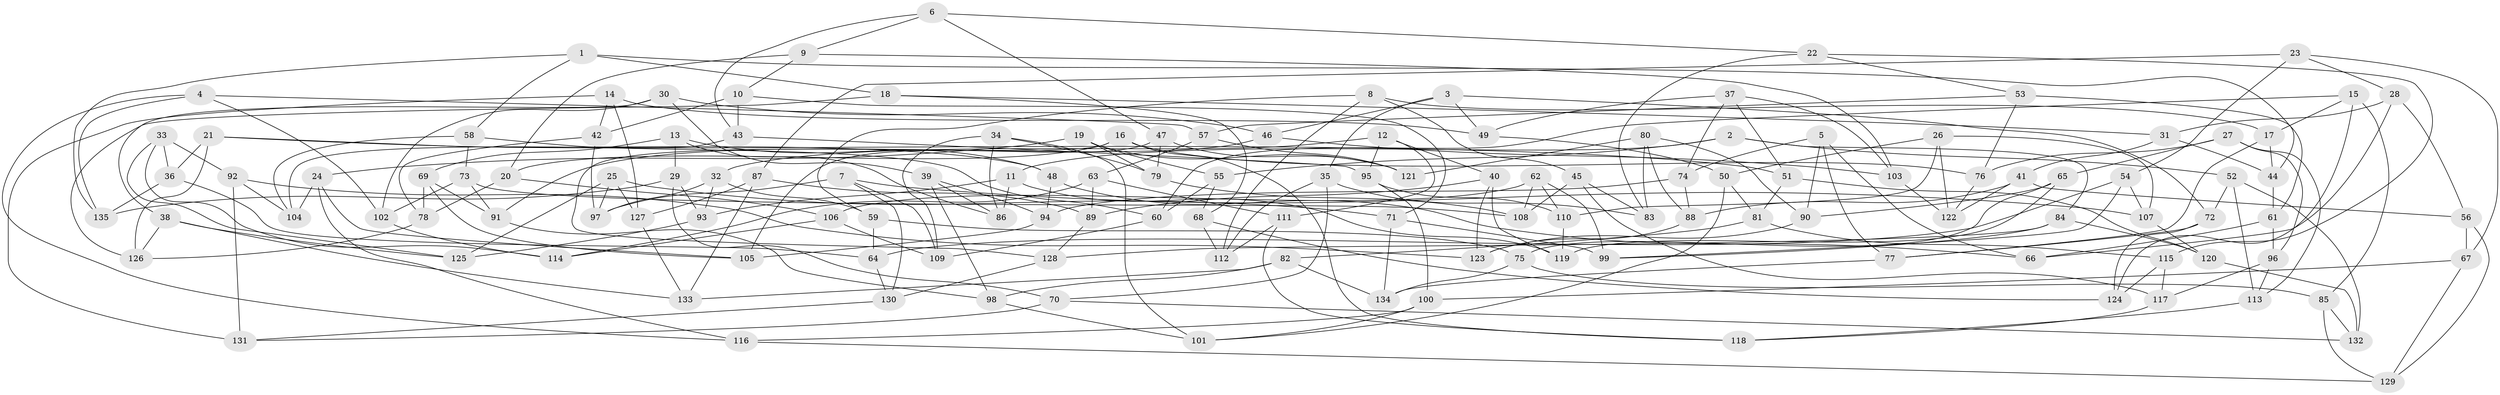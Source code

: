 // coarse degree distribution, {6: 0.5476190476190477, 4: 0.38095238095238093, 5: 0.05952380952380952, 3: 0.011904761904761904}
// Generated by graph-tools (version 1.1) at 2025/24/03/03/25 07:24:30]
// undirected, 135 vertices, 270 edges
graph export_dot {
graph [start="1"]
  node [color=gray90,style=filled];
  1;
  2;
  3;
  4;
  5;
  6;
  7;
  8;
  9;
  10;
  11;
  12;
  13;
  14;
  15;
  16;
  17;
  18;
  19;
  20;
  21;
  22;
  23;
  24;
  25;
  26;
  27;
  28;
  29;
  30;
  31;
  32;
  33;
  34;
  35;
  36;
  37;
  38;
  39;
  40;
  41;
  42;
  43;
  44;
  45;
  46;
  47;
  48;
  49;
  50;
  51;
  52;
  53;
  54;
  55;
  56;
  57;
  58;
  59;
  60;
  61;
  62;
  63;
  64;
  65;
  66;
  67;
  68;
  69;
  70;
  71;
  72;
  73;
  74;
  75;
  76;
  77;
  78;
  79;
  80;
  81;
  82;
  83;
  84;
  85;
  86;
  87;
  88;
  89;
  90;
  91;
  92;
  93;
  94;
  95;
  96;
  97;
  98;
  99;
  100;
  101;
  102;
  103;
  104;
  105;
  106;
  107;
  108;
  109;
  110;
  111;
  112;
  113;
  114;
  115;
  116;
  117;
  118;
  119;
  120;
  121;
  122;
  123;
  124;
  125;
  126;
  127;
  128;
  129;
  130;
  131;
  132;
  133;
  134;
  135;
  1 -- 44;
  1 -- 135;
  1 -- 18;
  1 -- 58;
  2 -- 84;
  2 -- 11;
  2 -- 52;
  2 -- 55;
  3 -- 46;
  3 -- 72;
  3 -- 49;
  3 -- 35;
  4 -- 57;
  4 -- 135;
  4 -- 102;
  4 -- 116;
  5 -- 74;
  5 -- 77;
  5 -- 66;
  5 -- 90;
  6 -- 9;
  6 -- 43;
  6 -- 22;
  6 -- 47;
  7 -- 109;
  7 -- 107;
  7 -- 130;
  7 -- 97;
  8 -- 45;
  8 -- 112;
  8 -- 59;
  8 -- 17;
  9 -- 103;
  9 -- 20;
  9 -- 10;
  10 -- 71;
  10 -- 43;
  10 -- 42;
  11 -- 119;
  11 -- 93;
  11 -- 86;
  12 -- 32;
  12 -- 111;
  12 -- 40;
  12 -- 95;
  13 -- 48;
  13 -- 86;
  13 -- 29;
  13 -- 69;
  14 -- 131;
  14 -- 49;
  14 -- 127;
  14 -- 42;
  15 -- 17;
  15 -- 85;
  15 -- 60;
  15 -- 124;
  16 -- 76;
  16 -- 128;
  16 -- 20;
  16 -- 118;
  17 -- 77;
  17 -- 44;
  18 -- 68;
  18 -- 31;
  18 -- 126;
  19 -- 79;
  19 -- 55;
  19 -- 121;
  19 -- 24;
  20 -- 78;
  20 -- 106;
  21 -- 51;
  21 -- 126;
  21 -- 36;
  21 -- 48;
  22 -- 115;
  22 -- 83;
  22 -- 53;
  23 -- 28;
  23 -- 54;
  23 -- 87;
  23 -- 67;
  24 -- 104;
  24 -- 116;
  24 -- 105;
  25 -- 127;
  25 -- 71;
  25 -- 125;
  25 -- 97;
  26 -- 122;
  26 -- 107;
  26 -- 50;
  26 -- 110;
  27 -- 76;
  27 -- 96;
  27 -- 113;
  27 -- 65;
  28 -- 56;
  28 -- 66;
  28 -- 31;
  29 -- 93;
  29 -- 70;
  29 -- 135;
  30 -- 38;
  30 -- 102;
  30 -- 39;
  30 -- 46;
  31 -- 44;
  31 -- 41;
  32 -- 97;
  32 -- 93;
  32 -- 59;
  33 -- 92;
  33 -- 114;
  33 -- 36;
  33 -- 125;
  34 -- 79;
  34 -- 86;
  34 -- 101;
  34 -- 109;
  35 -- 83;
  35 -- 112;
  35 -- 70;
  36 -- 135;
  36 -- 64;
  37 -- 49;
  37 -- 74;
  37 -- 103;
  37 -- 51;
  38 -- 125;
  38 -- 133;
  38 -- 126;
  39 -- 98;
  39 -- 86;
  39 -- 94;
  40 -- 123;
  40 -- 89;
  40 -- 119;
  41 -- 56;
  41 -- 88;
  41 -- 122;
  42 -- 78;
  42 -- 97;
  43 -- 104;
  43 -- 95;
  44 -- 61;
  45 -- 83;
  45 -- 117;
  45 -- 108;
  46 -- 103;
  46 -- 91;
  47 -- 121;
  47 -- 105;
  47 -- 79;
  48 -- 66;
  48 -- 94;
  49 -- 50;
  50 -- 101;
  50 -- 81;
  51 -- 120;
  51 -- 81;
  52 -- 72;
  52 -- 113;
  52 -- 132;
  53 -- 76;
  53 -- 57;
  53 -- 61;
  54 -- 107;
  54 -- 99;
  54 -- 64;
  55 -- 68;
  55 -- 60;
  56 -- 129;
  56 -- 67;
  57 -- 63;
  57 -- 121;
  58 -- 60;
  58 -- 104;
  58 -- 73;
  59 -- 75;
  59 -- 64;
  60 -- 109;
  61 -- 96;
  61 -- 66;
  62 -- 110;
  62 -- 106;
  62 -- 99;
  62 -- 108;
  63 -- 114;
  63 -- 89;
  63 -- 111;
  64 -- 130;
  65 -- 90;
  65 -- 119;
  65 -- 75;
  67 -- 100;
  67 -- 129;
  68 -- 124;
  68 -- 112;
  69 -- 91;
  69 -- 78;
  69 -- 105;
  70 -- 132;
  70 -- 131;
  71 -- 99;
  71 -- 134;
  72 -- 124;
  72 -- 77;
  73 -- 102;
  73 -- 108;
  73 -- 91;
  74 -- 88;
  74 -- 94;
  75 -- 134;
  75 -- 85;
  76 -- 122;
  77 -- 134;
  78 -- 126;
  79 -- 108;
  80 -- 90;
  80 -- 121;
  80 -- 88;
  80 -- 83;
  81 -- 82;
  81 -- 115;
  82 -- 133;
  82 -- 98;
  82 -- 134;
  84 -- 120;
  84 -- 99;
  84 -- 128;
  85 -- 129;
  85 -- 132;
  87 -- 127;
  87 -- 133;
  87 -- 89;
  88 -- 123;
  89 -- 128;
  90 -- 123;
  91 -- 98;
  92 -- 104;
  92 -- 131;
  92 -- 123;
  93 -- 125;
  94 -- 105;
  95 -- 100;
  95 -- 110;
  96 -- 113;
  96 -- 117;
  98 -- 101;
  100 -- 101;
  100 -- 116;
  102 -- 114;
  103 -- 122;
  106 -- 114;
  106 -- 109;
  107 -- 120;
  110 -- 119;
  111 -- 112;
  111 -- 118;
  113 -- 118;
  115 -- 124;
  115 -- 117;
  116 -- 129;
  117 -- 118;
  120 -- 132;
  127 -- 133;
  128 -- 130;
  130 -- 131;
}
